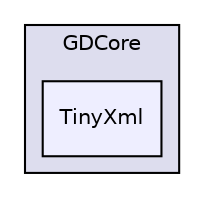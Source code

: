 digraph "TinyXml" {
  compound=true
  node [ fontsize="10", fontname="Helvetica"];
  edge [ labelfontsize="10", labelfontname="Helvetica"];
  subgraph clusterdir_abd3e9346511fbf501c65c6da6d93dcd {
    graph [ bgcolor="#ddddee", pencolor="black", label="GDCore" fontname="Helvetica", fontsize="10", URL="dir_abd3e9346511fbf501c65c6da6d93dcd.html"]
  dir_4337522efa961dc71e4d2efec2c1a09f [shape=box, label="TinyXml", style="filled", fillcolor="#eeeeff", pencolor="black", URL="dir_4337522efa961dc71e4d2efec2c1a09f.html"];
  }
}

